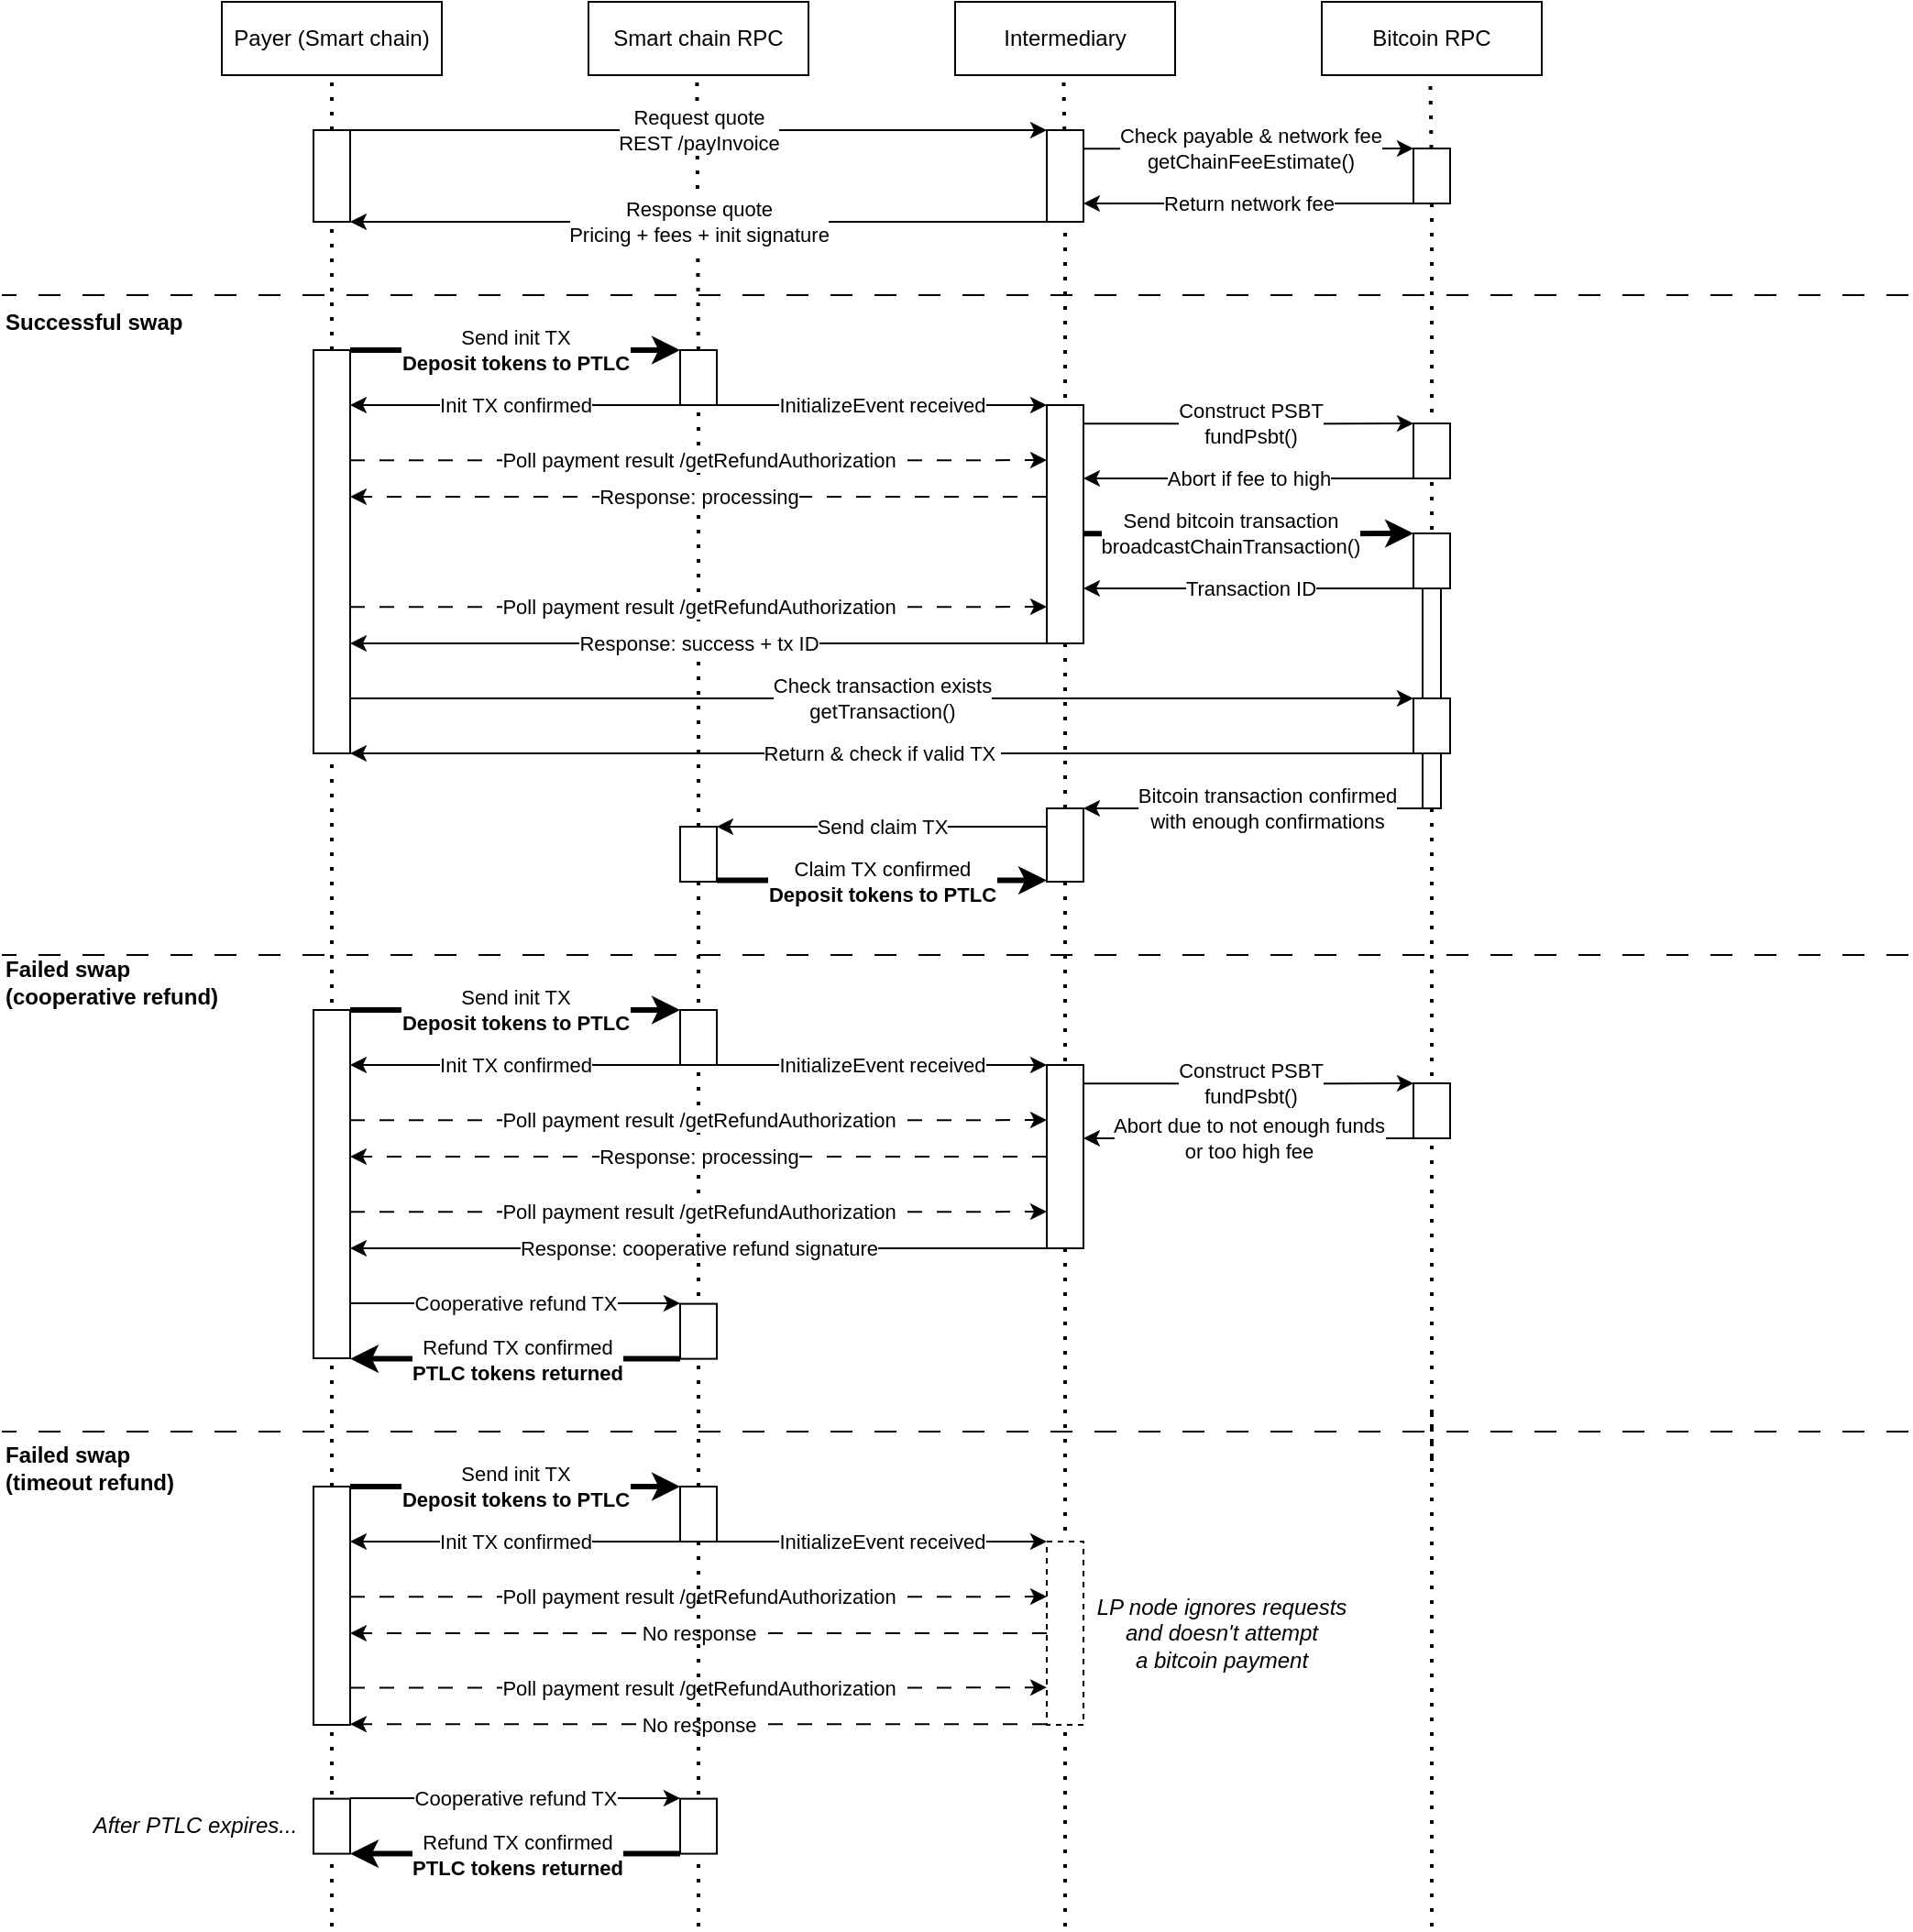<mxfile version="20.8.16" type="device"><diagram name="Page-1" id="v_abSemOzw6kNZ-jSQ5_"><mxGraphModel dx="1200" dy="818" grid="1" gridSize="10" guides="1" tooltips="1" connect="1" arrows="1" fold="1" page="1" pageScale="1" pageWidth="1100" pageHeight="850" math="0" shadow="0"><root><mxCell id="0"/><mxCell id="1" parent="0"/><mxCell id="xtIyixmofCU6Mkym6CMM-1" value="Payer (Smart chain)" style="rounded=0;whiteSpace=wrap;html=1;" parent="1" vertex="1"><mxGeometry x="160" y="40" width="120" height="40" as="geometry"/></mxCell><mxCell id="xtIyixmofCU6Mkym6CMM-2" value="Intermediary" style="rounded=0;whiteSpace=wrap;html=1;" parent="1" vertex="1"><mxGeometry x="560" y="40" width="120" height="40" as="geometry"/></mxCell><mxCell id="xtIyixmofCU6Mkym6CMM-4" value="Smart chain RPC" style="rounded=0;whiteSpace=wrap;html=1;" parent="1" vertex="1"><mxGeometry x="360" y="40" width="120" height="40" as="geometry"/></mxCell><mxCell id="xtIyixmofCU6Mkym6CMM-5" value="" style="endArrow=none;dashed=1;html=1;dashPattern=1 3;strokeWidth=2;rounded=0;entryX=0.5;entryY=1;entryDx=0;entryDy=0;startArrow=none;" parent="1" source="xtIyixmofCU6Mkym6CMM-9" target="xtIyixmofCU6Mkym6CMM-1" edge="1"><mxGeometry width="50" height="50" relative="1" as="geometry"><mxPoint x="220" y="630" as="sourcePoint"/><mxPoint x="220" y="130" as="targetPoint"/></mxGeometry></mxCell><mxCell id="xtIyixmofCU6Mkym6CMM-6" value="" style="endArrow=none;dashed=1;html=1;dashPattern=1 3;strokeWidth=2;rounded=0;entryX=0.5;entryY=1;entryDx=0;entryDy=0;startArrow=none;" parent="1" source="xtIyixmofCU6Mkym6CMM-59" edge="1"><mxGeometry width="50" height="50" relative="1" as="geometry"><mxPoint x="419.17" y="630" as="sourcePoint"/><mxPoint x="419.17" y="80" as="targetPoint"/></mxGeometry></mxCell><mxCell id="xtIyixmofCU6Mkym6CMM-7" value="" style="endArrow=none;dashed=1;html=1;dashPattern=1 3;strokeWidth=2;rounded=0;entryX=0.5;entryY=1;entryDx=0;entryDy=0;startArrow=none;" parent="1" source="xtIyixmofCU6Mkym6CMM-21" edge="1"><mxGeometry width="50" height="50" relative="1" as="geometry"><mxPoint x="619.17" y="630" as="sourcePoint"/><mxPoint x="619.17" y="80" as="targetPoint"/></mxGeometry></mxCell><mxCell id="xtIyixmofCU6Mkym6CMM-10" value="" style="endArrow=none;dashed=1;html=1;dashPattern=1 3;strokeWidth=2;rounded=0;entryX=0.5;entryY=1;entryDx=0;entryDy=0;startArrow=none;" parent="1" source="xtIyixmofCU6Mkym6CMM-56" target="xtIyixmofCU6Mkym6CMM-9" edge="1"><mxGeometry width="50" height="50" relative="1" as="geometry"><mxPoint x="220" y="630" as="sourcePoint"/><mxPoint x="220" y="80" as="targetPoint"/></mxGeometry></mxCell><mxCell id="xtIyixmofCU6Mkym6CMM-9" value="" style="rounded=0;whiteSpace=wrap;html=1;" parent="1" vertex="1"><mxGeometry x="210" y="110" width="20" height="50" as="geometry"/></mxCell><mxCell id="xtIyixmofCU6Mkym6CMM-19" style="edgeStyle=orthogonalEdgeStyle;rounded=0;orthogonalLoop=1;jettySize=auto;html=1;entryX=0;entryY=0;entryDx=0;entryDy=0;" parent="1" target="xtIyixmofCU6Mkym6CMM-21" edge="1"><mxGeometry relative="1" as="geometry"><mxPoint x="410" y="170.003" as="targetPoint"/><mxPoint x="230" y="110" as="sourcePoint"/><Array as="points"><mxPoint x="230" y="110"/><mxPoint x="610" y="110"/></Array></mxGeometry></mxCell><mxCell id="xtIyixmofCU6Mkym6CMM-20" value="Request quote&lt;br&gt;REST /payInvoice" style="edgeLabel;html=1;align=center;verticalAlign=middle;resizable=0;points=[];" parent="xtIyixmofCU6Mkym6CMM-19" vertex="1" connectable="0"><mxGeometry x="-0.106" y="-2" relative="1" as="geometry"><mxPoint x="20" y="-2" as="offset"/></mxGeometry></mxCell><mxCell id="xtIyixmofCU6Mkym6CMM-22" value="" style="endArrow=none;dashed=1;html=1;dashPattern=1 3;strokeWidth=2;rounded=0;entryX=0.5;entryY=1;entryDx=0;entryDy=0;startArrow=none;" parent="1" source="xtIyixmofCU6Mkym6CMM-222" target="xtIyixmofCU6Mkym6CMM-21" edge="1"><mxGeometry width="50" height="50" relative="1" as="geometry"><mxPoint x="620" y="1320" as="sourcePoint"/><mxPoint x="619.17" y="80" as="targetPoint"/></mxGeometry></mxCell><mxCell id="xtIyixmofCU6Mkym6CMM-53" style="edgeStyle=orthogonalEdgeStyle;rounded=0;orthogonalLoop=1;jettySize=auto;html=1;exitX=0;exitY=1;exitDx=0;exitDy=0;endArrow=classic;endFill=1;entryX=1;entryY=1;entryDx=0;entryDy=0;" parent="1" source="xtIyixmofCU6Mkym6CMM-21" target="xtIyixmofCU6Mkym6CMM-9" edge="1"><mxGeometry relative="1" as="geometry"><mxPoint x="230" y="380" as="targetPoint"/><Array as="points"><mxPoint x="410" y="160"/><mxPoint x="410" y="160"/></Array></mxGeometry></mxCell><mxCell id="xtIyixmofCU6Mkym6CMM-54" value="Response quote&lt;br&gt;Pricing + fees + init signature" style="edgeLabel;html=1;align=center;verticalAlign=middle;resizable=0;points=[];" parent="xtIyixmofCU6Mkym6CMM-53" vertex="1" connectable="0"><mxGeometry x="0.075" relative="1" as="geometry"><mxPoint x="14" as="offset"/></mxGeometry></mxCell><mxCell id="xtIyixmofCU6Mkym6CMM-21" value="" style="rounded=0;whiteSpace=wrap;html=1;" parent="1" vertex="1"><mxGeometry x="610" y="110" width="20" height="50" as="geometry"/></mxCell><mxCell id="xtIyixmofCU6Mkym6CMM-23" value="Bitcoin RPC" style="rounded=0;whiteSpace=wrap;html=1;" parent="1" vertex="1"><mxGeometry x="760" y="40" width="120" height="40" as="geometry"/></mxCell><mxCell id="xtIyixmofCU6Mkym6CMM-24" value="" style="endArrow=none;dashed=1;html=1;dashPattern=1 3;strokeWidth=2;rounded=0;entryX=0.5;entryY=1;entryDx=0;entryDy=0;startArrow=none;" parent="1" source="xtIyixmofCU6Mkym6CMM-28" edge="1"><mxGeometry width="50" height="50" relative="1" as="geometry"><mxPoint x="819.17" y="630" as="sourcePoint"/><mxPoint x="819.17" y="80" as="targetPoint"/></mxGeometry></mxCell><mxCell id="xtIyixmofCU6Mkym6CMM-26" style="edgeStyle=orthogonalEdgeStyle;rounded=0;orthogonalLoop=1;jettySize=auto;html=1;exitX=1;exitY=0;exitDx=0;exitDy=0;entryX=0;entryY=0;entryDx=0;entryDy=0;" parent="1" target="xtIyixmofCU6Mkym6CMM-28" edge="1"><mxGeometry relative="1" as="geometry"><mxPoint x="790" y="120" as="targetPoint"/><mxPoint x="630" y="120.17" as="sourcePoint"/><Array as="points"><mxPoint x="740" y="120"/></Array></mxGeometry></mxCell><mxCell id="xtIyixmofCU6Mkym6CMM-27" value="Check payable &amp;amp; network fee&lt;br&gt;getChainFeeEstimate()" style="edgeLabel;html=1;align=center;verticalAlign=middle;resizable=0;points=[];" parent="xtIyixmofCU6Mkym6CMM-26" vertex="1" connectable="0"><mxGeometry x="-0.106" y="-2" relative="1" as="geometry"><mxPoint x="10" y="-2" as="offset"/></mxGeometry></mxCell><mxCell id="xtIyixmofCU6Mkym6CMM-29" value="" style="endArrow=none;dashed=1;html=1;dashPattern=1 3;strokeWidth=2;rounded=0;entryX=0.5;entryY=1;entryDx=0;entryDy=0;startArrow=none;" parent="1" source="xtIyixmofCU6Mkym6CMM-216" target="xtIyixmofCU6Mkym6CMM-28" edge="1"><mxGeometry width="50" height="50" relative="1" as="geometry"><mxPoint x="820" y="1320" as="sourcePoint"/><mxPoint x="819.17" y="80" as="targetPoint"/></mxGeometry></mxCell><mxCell id="xtIyixmofCU6Mkym6CMM-30" style="edgeStyle=orthogonalEdgeStyle;rounded=0;orthogonalLoop=1;jettySize=auto;html=1;exitX=0;exitY=1;exitDx=0;exitDy=0;" parent="1" source="xtIyixmofCU6Mkym6CMM-28" edge="1"><mxGeometry relative="1" as="geometry"><mxPoint x="630" y="150" as="targetPoint"/><Array as="points"><mxPoint x="630" y="150"/></Array></mxGeometry></mxCell><mxCell id="xtIyixmofCU6Mkym6CMM-42" value="Return network fee" style="edgeLabel;html=1;align=center;verticalAlign=middle;resizable=0;points=[];" parent="xtIyixmofCU6Mkym6CMM-30" vertex="1" connectable="0"><mxGeometry x="-0.087" y="-1" relative="1" as="geometry"><mxPoint x="-8" y="1" as="offset"/></mxGeometry></mxCell><mxCell id="xtIyixmofCU6Mkym6CMM-28" value="" style="rounded=0;whiteSpace=wrap;html=1;" parent="1" vertex="1"><mxGeometry x="810" y="120" width="20" height="30" as="geometry"/></mxCell><mxCell id="xtIyixmofCU6Mkym6CMM-57" value="" style="endArrow=none;dashed=1;html=1;dashPattern=1 3;strokeWidth=2;rounded=0;entryX=0.5;entryY=1;entryDx=0;entryDy=0;startArrow=none;" parent="1" target="xtIyixmofCU6Mkym6CMM-56" edge="1"><mxGeometry width="50" height="50" relative="1" as="geometry"><mxPoint x="220" y="1090" as="sourcePoint"/><mxPoint x="220" y="160" as="targetPoint"/></mxGeometry></mxCell><mxCell id="xtIyixmofCU6Mkym6CMM-61" style="edgeStyle=orthogonalEdgeStyle;rounded=0;orthogonalLoop=1;jettySize=auto;html=1;exitX=1;exitY=0;exitDx=0;exitDy=0;entryX=0;entryY=0;entryDx=0;entryDy=0;endArrow=classic;endFill=1;strokeWidth=3;" parent="1" source="xtIyixmofCU6Mkym6CMM-56" target="xtIyixmofCU6Mkym6CMM-59" edge="1"><mxGeometry relative="1" as="geometry"><Array as="points"><mxPoint x="320" y="230"/><mxPoint x="320" y="230"/></Array></mxGeometry></mxCell><mxCell id="xtIyixmofCU6Mkym6CMM-62" value="Send init TX&lt;br&gt;&lt;b&gt;Deposit tokens to PTLC&lt;/b&gt;" style="edgeLabel;html=1;align=center;verticalAlign=middle;resizable=0;points=[];" parent="xtIyixmofCU6Mkym6CMM-61" vertex="1" connectable="0"><mxGeometry x="-0.065" relative="1" as="geometry"><mxPoint x="6" as="offset"/></mxGeometry></mxCell><mxCell id="xtIyixmofCU6Mkym6CMM-56" value="" style="rounded=0;whiteSpace=wrap;html=1;" parent="1" vertex="1"><mxGeometry x="210" y="230" width="20" height="220" as="geometry"/></mxCell><mxCell id="xtIyixmofCU6Mkym6CMM-60" value="" style="endArrow=none;dashed=1;html=1;dashPattern=1 3;strokeWidth=2;rounded=0;entryX=0.5;entryY=1;entryDx=0;entryDy=0;startArrow=none;exitX=0.5;exitY=0;exitDx=0;exitDy=0;" parent="1" source="xtIyixmofCU6Mkym6CMM-226" target="xtIyixmofCU6Mkym6CMM-59" edge="1"><mxGeometry width="50" height="50" relative="1" as="geometry"><mxPoint x="420" y="470" as="sourcePoint"/><mxPoint x="419.17" y="-140.0" as="targetPoint"/></mxGeometry></mxCell><mxCell id="xtIyixmofCU6Mkym6CMM-72" style="edgeStyle=orthogonalEdgeStyle;rounded=0;orthogonalLoop=1;jettySize=auto;html=1;exitX=1;exitY=1;exitDx=0;exitDy=0;entryX=0;entryY=0;entryDx=0;entryDy=0;startArrow=none;startFill=0;endArrow=classic;endFill=1;" parent="1" source="xtIyixmofCU6Mkym6CMM-59" target="xtIyixmofCU6Mkym6CMM-66" edge="1"><mxGeometry relative="1" as="geometry"><Array as="points"><mxPoint x="560" y="260"/><mxPoint x="560" y="260"/></Array></mxGeometry></mxCell><mxCell id="xtIyixmofCU6Mkym6CMM-73" value="InitializeEvent received" style="edgeLabel;html=1;align=center;verticalAlign=middle;resizable=0;points=[];" parent="xtIyixmofCU6Mkym6CMM-72" vertex="1" connectable="0"><mxGeometry x="-0.124" y="2" relative="1" as="geometry"><mxPoint x="11" y="2" as="offset"/></mxGeometry></mxCell><mxCell id="xtIyixmofCU6Mkym6CMM-59" value="" style="rounded=0;whiteSpace=wrap;html=1;" parent="1" vertex="1"><mxGeometry x="410" y="230" width="20" height="30" as="geometry"/></mxCell><mxCell id="xtIyixmofCU6Mkym6CMM-64" style="edgeStyle=orthogonalEdgeStyle;rounded=0;orthogonalLoop=1;jettySize=auto;html=1;exitX=1;exitY=0;exitDx=0;exitDy=0;entryX=0;entryY=0;entryDx=0;entryDy=0;endArrow=none;endFill=0;startArrow=classic;startFill=1;" parent="1" edge="1"><mxGeometry relative="1" as="geometry"><mxPoint x="230" y="260" as="sourcePoint"/><mxPoint x="410" y="260" as="targetPoint"/><Array as="points"><mxPoint x="320" y="260"/><mxPoint x="320" y="260"/></Array></mxGeometry></mxCell><mxCell id="xtIyixmofCU6Mkym6CMM-65" value="Init TX confirmed" style="edgeLabel;html=1;align=center;verticalAlign=middle;resizable=0;points=[];" parent="xtIyixmofCU6Mkym6CMM-64" vertex="1" connectable="0"><mxGeometry x="-0.065" relative="1" as="geometry"><mxPoint x="6" as="offset"/></mxGeometry></mxCell><mxCell id="xtIyixmofCU6Mkym6CMM-66" value="" style="rounded=0;whiteSpace=wrap;html=1;" parent="1" vertex="1"><mxGeometry x="610" y="260" width="20" height="130" as="geometry"/></mxCell><mxCell id="xtIyixmofCU6Mkym6CMM-67" style="edgeStyle=orthogonalEdgeStyle;rounded=0;orthogonalLoop=1;jettySize=auto;html=1;exitX=1;exitY=0;exitDx=0;exitDy=0;entryX=0;entryY=0;entryDx=0;entryDy=0;" parent="1" target="xtIyixmofCU6Mkym6CMM-71" edge="1"><mxGeometry relative="1" as="geometry"><mxPoint x="790" y="270" as="targetPoint"/><mxPoint x="630" y="270.17" as="sourcePoint"/><Array as="points"><mxPoint x="740" y="270"/></Array></mxGeometry></mxCell><mxCell id="xtIyixmofCU6Mkym6CMM-68" value="Construct PSBT&lt;br&gt;fundPsbt()" style="edgeLabel;html=1;align=center;verticalAlign=middle;resizable=0;points=[];" parent="xtIyixmofCU6Mkym6CMM-67" vertex="1" connectable="0"><mxGeometry x="-0.106" y="-2" relative="1" as="geometry"><mxPoint x="10" y="-2" as="offset"/></mxGeometry></mxCell><mxCell id="xtIyixmofCU6Mkym6CMM-69" style="edgeStyle=orthogonalEdgeStyle;rounded=0;orthogonalLoop=1;jettySize=auto;html=1;exitX=0;exitY=1;exitDx=0;exitDy=0;" parent="1" source="xtIyixmofCU6Mkym6CMM-71" edge="1"><mxGeometry relative="1" as="geometry"><mxPoint x="630" y="300" as="targetPoint"/><Array as="points"><mxPoint x="630" y="300"/></Array></mxGeometry></mxCell><mxCell id="xtIyixmofCU6Mkym6CMM-70" value="Abort if fee to high" style="edgeLabel;html=1;align=center;verticalAlign=middle;resizable=0;points=[];" parent="xtIyixmofCU6Mkym6CMM-69" vertex="1" connectable="0"><mxGeometry x="-0.087" y="-1" relative="1" as="geometry"><mxPoint x="-8" y="1" as="offset"/></mxGeometry></mxCell><mxCell id="xtIyixmofCU6Mkym6CMM-71" value="" style="rounded=0;whiteSpace=wrap;html=1;" parent="1" vertex="1"><mxGeometry x="810" y="270" width="20" height="30" as="geometry"/></mxCell><mxCell id="xtIyixmofCU6Mkym6CMM-84" style="edgeStyle=orthogonalEdgeStyle;rounded=0;orthogonalLoop=1;jettySize=auto;html=1;exitX=1;exitY=0;exitDx=0;exitDy=0;entryX=0;entryY=0;entryDx=0;entryDy=0;strokeWidth=3;" parent="1" target="xtIyixmofCU6Mkym6CMM-90" edge="1"><mxGeometry relative="1" as="geometry"><mxPoint x="790" y="330" as="targetPoint"/><mxPoint x="630" y="330.17" as="sourcePoint"/><Array as="points"><mxPoint x="740" y="330"/></Array></mxGeometry></mxCell><mxCell id="xtIyixmofCU6Mkym6CMM-85" value="Send bitcoin transaction&lt;br&gt;broadcastChainTransaction()" style="edgeLabel;html=1;align=center;verticalAlign=middle;resizable=0;points=[];" parent="xtIyixmofCU6Mkym6CMM-84" vertex="1" connectable="0"><mxGeometry x="-0.106" y="-2" relative="1" as="geometry"><mxPoint x="-1" y="-2" as="offset"/></mxGeometry></mxCell><mxCell id="xtIyixmofCU6Mkym6CMM-86" style="edgeStyle=orthogonalEdgeStyle;rounded=0;orthogonalLoop=1;jettySize=auto;html=1;exitX=0;exitY=1;exitDx=0;exitDy=0;" parent="1" edge="1"><mxGeometry relative="1" as="geometry"><mxPoint x="630" y="360" as="targetPoint"/><Array as="points"><mxPoint x="760" y="360"/><mxPoint x="760" y="360"/></Array><mxPoint x="810" y="360" as="sourcePoint"/></mxGeometry></mxCell><mxCell id="xtIyixmofCU6Mkym6CMM-87" value="Transaction ID" style="edgeLabel;html=1;align=center;verticalAlign=middle;resizable=0;points=[];" parent="xtIyixmofCU6Mkym6CMM-86" vertex="1" connectable="0"><mxGeometry x="0.193" y="-1" relative="1" as="geometry"><mxPoint x="18" y="1" as="offset"/></mxGeometry></mxCell><mxCell id="xtIyixmofCU6Mkym6CMM-90" value="" style="rounded=0;whiteSpace=wrap;html=1;" parent="1" vertex="1"><mxGeometry x="810" y="330" width="20" height="30" as="geometry"/></mxCell><mxCell id="xtIyixmofCU6Mkym6CMM-103" style="edgeStyle=orthogonalEdgeStyle;rounded=0;orthogonalLoop=1;jettySize=auto;html=1;exitX=1;exitY=0;exitDx=0;exitDy=0;entryX=0;entryY=0;entryDx=0;entryDy=0;dashed=1;dashPattern=8 8;" parent="1" edge="1"><mxGeometry relative="1" as="geometry"><mxPoint x="610" y="290.0" as="targetPoint"/><mxPoint x="230" y="290.17" as="sourcePoint"/><Array as="points"><mxPoint x="520" y="290"/><mxPoint x="520" y="290"/></Array></mxGeometry></mxCell><mxCell id="xtIyixmofCU6Mkym6CMM-104" value="Poll payment result /getRefundAuthorization" style="edgeLabel;html=1;align=center;verticalAlign=middle;resizable=0;points=[];" parent="xtIyixmofCU6Mkym6CMM-103" vertex="1" connectable="0"><mxGeometry x="-0.106" y="-2" relative="1" as="geometry"><mxPoint x="20" y="-2" as="offset"/></mxGeometry></mxCell><mxCell id="xtIyixmofCU6Mkym6CMM-105" style="edgeStyle=orthogonalEdgeStyle;rounded=0;orthogonalLoop=1;jettySize=auto;html=1;exitX=0;exitY=1;exitDx=0;exitDy=0;endArrow=classic;endFill=1;dashed=1;dashPattern=8 8;" parent="1" edge="1"><mxGeometry relative="1" as="geometry"><mxPoint x="230" y="310" as="targetPoint"/><mxPoint x="610" y="310" as="sourcePoint"/><Array as="points"><mxPoint x="520" y="310"/><mxPoint x="520" y="310"/></Array></mxGeometry></mxCell><mxCell id="xtIyixmofCU6Mkym6CMM-106" value="Response: processing" style="edgeLabel;html=1;align=center;verticalAlign=middle;resizable=0;points=[];" parent="xtIyixmofCU6Mkym6CMM-105" vertex="1" connectable="0"><mxGeometry x="0.075" relative="1" as="geometry"><mxPoint x="14" as="offset"/></mxGeometry></mxCell><mxCell id="xtIyixmofCU6Mkym6CMM-107" style="edgeStyle=orthogonalEdgeStyle;rounded=0;orthogonalLoop=1;jettySize=auto;html=1;exitX=1;exitY=0;exitDx=0;exitDy=0;entryX=0;entryY=0;entryDx=0;entryDy=0;dashed=1;dashPattern=8 8;" parent="1" edge="1"><mxGeometry relative="1" as="geometry"><mxPoint x="610" y="370.0" as="targetPoint"/><mxPoint x="230" y="370.17" as="sourcePoint"/><Array as="points"><mxPoint x="520" y="370"/><mxPoint x="520" y="370"/></Array></mxGeometry></mxCell><mxCell id="xtIyixmofCU6Mkym6CMM-108" value="Poll payment result /getRefundAuthorization" style="edgeLabel;html=1;align=center;verticalAlign=middle;resizable=0;points=[];" parent="xtIyixmofCU6Mkym6CMM-107" vertex="1" connectable="0"><mxGeometry x="-0.106" y="-2" relative="1" as="geometry"><mxPoint x="20" y="-2" as="offset"/></mxGeometry></mxCell><mxCell id="xtIyixmofCU6Mkym6CMM-109" style="edgeStyle=orthogonalEdgeStyle;rounded=0;orthogonalLoop=1;jettySize=auto;html=1;exitX=0;exitY=1;exitDx=0;exitDy=0;endArrow=classic;endFill=1;" parent="1" edge="1"><mxGeometry relative="1" as="geometry"><mxPoint x="230" y="390" as="targetPoint"/><mxPoint x="610" y="390" as="sourcePoint"/><Array as="points"><mxPoint x="520" y="390"/><mxPoint x="520" y="390"/></Array></mxGeometry></mxCell><mxCell id="xtIyixmofCU6Mkym6CMM-110" value="Response: success + tx ID" style="edgeLabel;html=1;align=center;verticalAlign=middle;resizable=0;points=[];" parent="xtIyixmofCU6Mkym6CMM-109" vertex="1" connectable="0"><mxGeometry x="0.075" relative="1" as="geometry"><mxPoint x="14" as="offset"/></mxGeometry></mxCell><mxCell id="xtIyixmofCU6Mkym6CMM-155" style="edgeStyle=orthogonalEdgeStyle;rounded=0;orthogonalLoop=1;jettySize=auto;html=1;exitX=1;exitY=0;exitDx=0;exitDy=0;entryX=0;entryY=0;entryDx=0;entryDy=0;endArrow=classic;endFill=1;strokeWidth=3;" parent="1" source="xtIyixmofCU6Mkym6CMM-157" edge="1"><mxGeometry relative="1" as="geometry"><Array as="points"><mxPoint x="320" y="850"/><mxPoint x="320" y="850"/></Array><mxPoint x="410" y="850" as="targetPoint"/></mxGeometry></mxCell><mxCell id="xtIyixmofCU6Mkym6CMM-156" value="Send init TX&lt;br&gt;&lt;b&gt;Deposit tokens to PTLC&lt;/b&gt;" style="edgeLabel;html=1;align=center;verticalAlign=middle;resizable=0;points=[];" parent="xtIyixmofCU6Mkym6CMM-155" vertex="1" connectable="0"><mxGeometry x="-0.065" relative="1" as="geometry"><mxPoint x="6" as="offset"/></mxGeometry></mxCell><mxCell id="xtIyixmofCU6Mkym6CMM-157" value="" style="rounded=0;whiteSpace=wrap;html=1;" parent="1" vertex="1"><mxGeometry x="210" y="850" width="20" height="130" as="geometry"/></mxCell><mxCell id="xtIyixmofCU6Mkym6CMM-159" style="edgeStyle=orthogonalEdgeStyle;rounded=0;orthogonalLoop=1;jettySize=auto;html=1;exitX=1;exitY=1;exitDx=0;exitDy=0;entryX=0;entryY=0;entryDx=0;entryDy=0;startArrow=none;startFill=0;endArrow=classic;endFill=1;" parent="1" edge="1"><mxGeometry relative="1" as="geometry"><Array as="points"><mxPoint x="560" y="880"/><mxPoint x="560" y="880"/></Array><mxPoint x="430" y="880" as="sourcePoint"/><mxPoint x="610" y="880" as="targetPoint"/></mxGeometry></mxCell><mxCell id="xtIyixmofCU6Mkym6CMM-160" value="InitializeEvent received" style="edgeLabel;html=1;align=center;verticalAlign=middle;resizable=0;points=[];" parent="xtIyixmofCU6Mkym6CMM-159" vertex="1" connectable="0"><mxGeometry x="-0.124" y="2" relative="1" as="geometry"><mxPoint x="11" y="2" as="offset"/></mxGeometry></mxCell><mxCell id="xtIyixmofCU6Mkym6CMM-162" style="edgeStyle=orthogonalEdgeStyle;rounded=0;orthogonalLoop=1;jettySize=auto;html=1;exitX=1;exitY=0;exitDx=0;exitDy=0;entryX=0;entryY=0;entryDx=0;entryDy=0;endArrow=none;endFill=0;startArrow=classic;startFill=1;" parent="1" edge="1"><mxGeometry relative="1" as="geometry"><mxPoint x="230" y="880" as="sourcePoint"/><mxPoint x="410" y="880" as="targetPoint"/><Array as="points"><mxPoint x="320" y="880"/><mxPoint x="320" y="880"/></Array></mxGeometry></mxCell><mxCell id="xtIyixmofCU6Mkym6CMM-163" value="Init TX confirmed" style="edgeLabel;html=1;align=center;verticalAlign=middle;resizable=0;points=[];" parent="xtIyixmofCU6Mkym6CMM-162" vertex="1" connectable="0"><mxGeometry x="-0.065" relative="1" as="geometry"><mxPoint x="6" as="offset"/></mxGeometry></mxCell><mxCell id="xtIyixmofCU6Mkym6CMM-185" style="edgeStyle=orthogonalEdgeStyle;rounded=0;orthogonalLoop=1;jettySize=auto;html=1;exitX=1;exitY=0;exitDx=0;exitDy=0;entryX=0;entryY=0;entryDx=0;entryDy=0;dashed=1;dashPattern=8 8;" parent="1" edge="1"><mxGeometry relative="1" as="geometry"><mxPoint x="610" y="910.0" as="targetPoint"/><mxPoint x="230" y="910.17" as="sourcePoint"/><Array as="points"><mxPoint x="520" y="910"/><mxPoint x="520" y="910"/></Array></mxGeometry></mxCell><mxCell id="xtIyixmofCU6Mkym6CMM-186" value="Poll payment result /getRefundAuthorization" style="edgeLabel;html=1;align=center;verticalAlign=middle;resizable=0;points=[];" parent="xtIyixmofCU6Mkym6CMM-185" vertex="1" connectable="0"><mxGeometry x="-0.106" y="-2" relative="1" as="geometry"><mxPoint x="20" y="-2" as="offset"/></mxGeometry></mxCell><mxCell id="xtIyixmofCU6Mkym6CMM-187" style="edgeStyle=orthogonalEdgeStyle;rounded=0;orthogonalLoop=1;jettySize=auto;html=1;exitX=0;exitY=1;exitDx=0;exitDy=0;endArrow=classic;endFill=1;dashed=1;dashPattern=8 8;" parent="1" edge="1"><mxGeometry relative="1" as="geometry"><mxPoint x="230" y="930" as="targetPoint"/><mxPoint x="610" y="930" as="sourcePoint"/><Array as="points"><mxPoint x="520" y="930"/><mxPoint x="520" y="930"/></Array></mxGeometry></mxCell><mxCell id="xtIyixmofCU6Mkym6CMM-188" value="No response" style="edgeLabel;html=1;align=center;verticalAlign=middle;resizable=0;points=[];" parent="xtIyixmofCU6Mkym6CMM-187" vertex="1" connectable="0"><mxGeometry x="0.075" relative="1" as="geometry"><mxPoint x="14" as="offset"/></mxGeometry></mxCell><mxCell id="xtIyixmofCU6Mkym6CMM-189" style="edgeStyle=orthogonalEdgeStyle;rounded=0;orthogonalLoop=1;jettySize=auto;html=1;exitX=1;exitY=0;exitDx=0;exitDy=0;entryX=0;entryY=0;entryDx=0;entryDy=0;dashed=1;dashPattern=8 8;" parent="1" edge="1"><mxGeometry relative="1" as="geometry"><mxPoint x="610" y="959.58" as="targetPoint"/><mxPoint x="230" y="959.75" as="sourcePoint"/><Array as="points"><mxPoint x="520" y="959.58"/><mxPoint x="520" y="959.58"/></Array></mxGeometry></mxCell><mxCell id="xtIyixmofCU6Mkym6CMM-190" value="Poll payment result /getRefundAuthorization" style="edgeLabel;html=1;align=center;verticalAlign=middle;resizable=0;points=[];" parent="xtIyixmofCU6Mkym6CMM-189" vertex="1" connectable="0"><mxGeometry x="-0.106" y="-2" relative="1" as="geometry"><mxPoint x="20" y="-2" as="offset"/></mxGeometry></mxCell><mxCell id="xtIyixmofCU6Mkym6CMM-191" style="edgeStyle=orthogonalEdgeStyle;rounded=0;orthogonalLoop=1;jettySize=auto;html=1;exitX=0;exitY=1;exitDx=0;exitDy=0;endArrow=classic;endFill=1;dashed=1;dashPattern=8 8;" parent="1" edge="1"><mxGeometry relative="1" as="geometry"><mxPoint x="230" y="979.58" as="targetPoint"/><mxPoint x="610" y="979.58" as="sourcePoint"/><Array as="points"><mxPoint x="520" y="979.58"/><mxPoint x="520" y="979.58"/></Array></mxGeometry></mxCell><mxCell id="xtIyixmofCU6Mkym6CMM-192" value="No response" style="edgeLabel;html=1;align=center;verticalAlign=middle;resizable=0;points=[];" parent="xtIyixmofCU6Mkym6CMM-191" vertex="1" connectable="0"><mxGeometry x="0.075" relative="1" as="geometry"><mxPoint x="14" as="offset"/></mxGeometry></mxCell><mxCell id="xtIyixmofCU6Mkym6CMM-193" value="&lt;i&gt;LP node ignores requests&lt;br&gt;and doesn't attempt&lt;br&gt;a bitcoin payment&lt;/i&gt;" style="text;html=1;align=center;verticalAlign=middle;resizable=0;points=[];autosize=1;strokeColor=none;fillColor=none;" parent="1" vertex="1"><mxGeometry x="625" y="900" width="160" height="60" as="geometry"/></mxCell><mxCell id="xtIyixmofCU6Mkym6CMM-196" value="&lt;i&gt;After PTLC expires...&lt;/i&gt;" style="text;html=1;align=center;verticalAlign=middle;resizable=0;points=[];autosize=1;strokeColor=none;fillColor=none;" parent="1" vertex="1"><mxGeometry x="80" y="1020.3" width="130" height="30" as="geometry"/></mxCell><mxCell id="xtIyixmofCU6Mkym6CMM-197" style="edgeStyle=orthogonalEdgeStyle;rounded=0;orthogonalLoop=1;jettySize=auto;html=1;exitX=1;exitY=0;exitDx=0;exitDy=0;entryX=0;entryY=0;entryDx=0;entryDy=0;endArrow=classic;endFill=1;startArrow=none;startFill=0;" parent="1" edge="1"><mxGeometry relative="1" as="geometry"><mxPoint x="230" y="1020.01" as="sourcePoint"/><mxPoint x="410" y="1020.01" as="targetPoint"/><Array as="points"><mxPoint x="320" y="1020.01"/><mxPoint x="320" y="1020.01"/></Array></mxGeometry></mxCell><mxCell id="xtIyixmofCU6Mkym6CMM-198" value="Cooperative refund TX" style="edgeLabel;html=1;align=center;verticalAlign=middle;resizable=0;points=[];" parent="xtIyixmofCU6Mkym6CMM-197" vertex="1" connectable="0"><mxGeometry x="-0.065" relative="1" as="geometry"><mxPoint x="6" as="offset"/></mxGeometry></mxCell><mxCell id="xtIyixmofCU6Mkym6CMM-199" style="edgeStyle=orthogonalEdgeStyle;rounded=0;orthogonalLoop=1;jettySize=auto;html=1;exitX=0;exitY=1;exitDx=0;exitDy=0;strokeWidth=3;startArrow=none;startFill=0;endArrow=classic;endFill=1;" parent="1" edge="1"><mxGeometry relative="1" as="geometry"><mxPoint x="230" y="1050.3" as="targetPoint"/><Array as="points"><mxPoint x="310" y="1050.3"/><mxPoint x="310" y="1050.3"/></Array><mxPoint x="410" y="1050.3" as="sourcePoint"/></mxGeometry></mxCell><mxCell id="xtIyixmofCU6Mkym6CMM-200" value="Refund TX confirmed&lt;br&gt;&lt;b&gt;PTLC tokens returned&lt;/b&gt;" style="edgeLabel;html=1;align=center;verticalAlign=middle;resizable=0;points=[];" parent="xtIyixmofCU6Mkym6CMM-199" vertex="1" connectable="0"><mxGeometry x="0.072" y="-1" relative="1" as="geometry"><mxPoint x="7" y="1" as="offset"/></mxGeometry></mxCell><mxCell id="xtIyixmofCU6Mkym6CMM-202" value="" style="rounded=0;whiteSpace=wrap;html=1;" parent="1" vertex="1"><mxGeometry x="210" y="1020.3" width="20" height="30" as="geometry"/></mxCell><mxCell id="xtIyixmofCU6Mkym6CMM-203" value="" style="endArrow=none;dashed=1;html=1;dashPattern=12 12;strokeWidth=1;rounded=0;" parent="1" edge="1"><mxGeometry width="50" height="50" relative="1" as="geometry"><mxPoint x="1080" y="200" as="sourcePoint"/><mxPoint x="40" y="200" as="targetPoint"/></mxGeometry></mxCell><mxCell id="xtIyixmofCU6Mkym6CMM-205" value="" style="endArrow=none;dashed=1;html=1;dashPattern=12 12;strokeWidth=1;rounded=0;" parent="1" edge="1"><mxGeometry width="50" height="50" relative="1" as="geometry"><mxPoint x="1080" y="820" as="sourcePoint"/><mxPoint x="40" y="820" as="targetPoint"/></mxGeometry></mxCell><mxCell id="xtIyixmofCU6Mkym6CMM-206" value="&lt;b&gt;Successful swap&lt;/b&gt;" style="text;html=1;align=left;verticalAlign=middle;resizable=0;points=[];autosize=1;strokeColor=none;fillColor=none;" parent="1" vertex="1"><mxGeometry x="40" y="200" width="120" height="30" as="geometry"/></mxCell><mxCell id="xtIyixmofCU6Mkym6CMM-208" value="&lt;b&gt;Failed swap&lt;br&gt;(timeout refund)&lt;br&gt;&lt;/b&gt;" style="text;html=1;align=left;verticalAlign=middle;resizable=0;points=[];autosize=1;strokeColor=none;fillColor=none;" parent="1" vertex="1"><mxGeometry x="40" y="820" width="120" height="40" as="geometry"/></mxCell><mxCell id="xtIyixmofCU6Mkym6CMM-211" value="" style="endArrow=none;dashed=1;html=1;dashPattern=1 3;strokeWidth=2;rounded=0;entryX=0.5;entryY=1;entryDx=0;entryDy=0;" parent="1" edge="1"><mxGeometry width="50" height="50" relative="1" as="geometry"><mxPoint x="820" y="1090" as="sourcePoint"/><mxPoint x="820" y="450" as="targetPoint"/></mxGeometry></mxCell><mxCell id="xtIyixmofCU6Mkym6CMM-212" style="edgeStyle=orthogonalEdgeStyle;rounded=0;orthogonalLoop=1;jettySize=auto;html=1;exitX=1;exitY=1;exitDx=0;exitDy=0;entryX=0;entryY=0;entryDx=0;entryDy=0;startArrow=none;startFill=0;endArrow=classic;endFill=1;" parent="1" edge="1"><mxGeometry relative="1" as="geometry"><mxPoint x="230" y="420" as="sourcePoint"/><mxPoint x="810" y="420" as="targetPoint"/><Array as="points"><mxPoint x="670" y="420"/><mxPoint x="670" y="420"/></Array></mxGeometry></mxCell><mxCell id="xtIyixmofCU6Mkym6CMM-213" value="Check transaction exists&lt;br&gt;getTransaction()" style="edgeLabel;html=1;align=center;verticalAlign=middle;resizable=0;points=[];" parent="xtIyixmofCU6Mkym6CMM-212" vertex="1" connectable="0"><mxGeometry x="-0.124" y="2" relative="1" as="geometry"><mxPoint x="36" y="2" as="offset"/></mxGeometry></mxCell><mxCell id="xtIyixmofCU6Mkym6CMM-214" style="edgeStyle=orthogonalEdgeStyle;rounded=0;orthogonalLoop=1;jettySize=auto;html=1;exitX=1;exitY=1;exitDx=0;exitDy=0;entryX=0;entryY=0;entryDx=0;entryDy=0;startArrow=classic;startFill=1;endArrow=none;endFill=0;" parent="1" edge="1"><mxGeometry relative="1" as="geometry"><mxPoint x="230" y="450" as="sourcePoint"/><mxPoint x="810" y="450" as="targetPoint"/><Array as="points"><mxPoint x="670" y="450"/><mxPoint x="670" y="450"/></Array></mxGeometry></mxCell><mxCell id="xtIyixmofCU6Mkym6CMM-215" value="Return &amp;amp; check if valid TX&amp;nbsp;" style="edgeLabel;html=1;align=center;verticalAlign=middle;resizable=0;points=[];" parent="xtIyixmofCU6Mkym6CMM-214" vertex="1" connectable="0"><mxGeometry x="-0.124" y="2" relative="1" as="geometry"><mxPoint x="36" y="2" as="offset"/></mxGeometry></mxCell><mxCell id="xtIyixmofCU6Mkym6CMM-220" value="" style="endArrow=none;dashed=1;html=1;dashPattern=1 3;strokeWidth=2;rounded=0;entryX=0.5;entryY=1;entryDx=0;entryDy=0;startArrow=none;" parent="1" target="xtIyixmofCU6Mkym6CMM-216" edge="1"><mxGeometry width="50" height="50" relative="1" as="geometry"><mxPoint x="820" y="450" as="sourcePoint"/><mxPoint x="820" y="150" as="targetPoint"/></mxGeometry></mxCell><mxCell id="xtIyixmofCU6Mkym6CMM-224" style="edgeStyle=orthogonalEdgeStyle;rounded=0;orthogonalLoop=1;jettySize=auto;html=1;exitX=0;exitY=1;exitDx=0;exitDy=0;entryX=1;entryY=0;entryDx=0;entryDy=0;strokeWidth=1;startArrow=none;startFill=0;endArrow=classic;endFill=1;" parent="1" source="xtIyixmofCU6Mkym6CMM-216" target="xtIyixmofCU6Mkym6CMM-222" edge="1"><mxGeometry relative="1" as="geometry"><Array as="points"><mxPoint x="770" y="480"/><mxPoint x="770" y="480"/></Array></mxGeometry></mxCell><mxCell id="xtIyixmofCU6Mkym6CMM-225" value="Bitcoin transaction confirmed&lt;br&gt;with enough confirmations" style="edgeLabel;html=1;align=center;verticalAlign=middle;resizable=0;points=[];" parent="xtIyixmofCU6Mkym6CMM-224" vertex="1" connectable="0"><mxGeometry x="0.291" y="-1" relative="1" as="geometry"><mxPoint x="34" y="1" as="offset"/></mxGeometry></mxCell><mxCell id="xtIyixmofCU6Mkym6CMM-216" value="" style="rounded=0;whiteSpace=wrap;html=1;" parent="1" vertex="1"><mxGeometry x="815" y="360" width="10" height="120" as="geometry"/></mxCell><mxCell id="xtIyixmofCU6Mkym6CMM-221" value="" style="rounded=0;whiteSpace=wrap;html=1;" parent="1" vertex="1"><mxGeometry x="810" y="420" width="20" height="30" as="geometry"/></mxCell><mxCell id="xtIyixmofCU6Mkym6CMM-223" value="" style="endArrow=none;dashed=1;html=1;dashPattern=1 3;strokeWidth=2;rounded=0;entryX=0.5;entryY=1;entryDx=0;entryDy=0;" parent="1" target="xtIyixmofCU6Mkym6CMM-222" edge="1"><mxGeometry width="50" height="50" relative="1" as="geometry"><mxPoint x="620" y="1090" as="sourcePoint"/><mxPoint x="620.0" y="160.0" as="targetPoint"/></mxGeometry></mxCell><mxCell id="xtIyixmofCU6Mkym6CMM-222" value="" style="rounded=0;whiteSpace=wrap;html=1;" parent="1" vertex="1"><mxGeometry x="610" y="480" width="20" height="40" as="geometry"/></mxCell><mxCell id="xtIyixmofCU6Mkym6CMM-227" value="" style="endArrow=none;dashed=1;html=1;dashPattern=1 3;strokeWidth=2;rounded=0;entryX=0.5;entryY=1;entryDx=0;entryDy=0;" parent="1" target="xtIyixmofCU6Mkym6CMM-226" edge="1"><mxGeometry width="50" height="50" relative="1" as="geometry"><mxPoint x="420" y="1090" as="sourcePoint"/><mxPoint x="420" y="470" as="targetPoint"/></mxGeometry></mxCell><mxCell id="xtIyixmofCU6Mkym6CMM-226" value="" style="rounded=0;whiteSpace=wrap;html=1;" parent="1" vertex="1"><mxGeometry x="410" y="490" width="20" height="30" as="geometry"/></mxCell><mxCell id="xtIyixmofCU6Mkym6CMM-228" style="edgeStyle=orthogonalEdgeStyle;rounded=0;orthogonalLoop=1;jettySize=auto;html=1;exitX=1;exitY=0;exitDx=0;exitDy=0;entryX=0;entryY=0;entryDx=0;entryDy=0;endArrow=classic;endFill=1;strokeWidth=3;" parent="1" edge="1"><mxGeometry relative="1" as="geometry"><mxPoint x="430" y="519.31" as="sourcePoint"/><mxPoint x="610" y="519.31" as="targetPoint"/><Array as="points"><mxPoint x="520" y="519.31"/><mxPoint x="520" y="519.31"/></Array></mxGeometry></mxCell><mxCell id="xtIyixmofCU6Mkym6CMM-229" value="Claim TX confirmed&lt;br&gt;&lt;b&gt;Deposit tokens to PTLC&lt;/b&gt;" style="edgeLabel;html=1;align=center;verticalAlign=middle;resizable=0;points=[];" parent="xtIyixmofCU6Mkym6CMM-228" vertex="1" connectable="0"><mxGeometry x="-0.065" relative="1" as="geometry"><mxPoint x="6" as="offset"/></mxGeometry></mxCell><mxCell id="xtIyixmofCU6Mkym6CMM-230" style="edgeStyle=orthogonalEdgeStyle;rounded=0;orthogonalLoop=1;jettySize=auto;html=1;exitX=1;exitY=0;exitDx=0;exitDy=0;entryX=0;entryY=0;entryDx=0;entryDy=0;endArrow=none;endFill=0;startArrow=classic;startFill=1;" parent="1" edge="1"><mxGeometry relative="1" as="geometry"><mxPoint x="430" y="490.0" as="sourcePoint"/><mxPoint x="610" y="490.0" as="targetPoint"/><Array as="points"><mxPoint x="520" y="490"/><mxPoint x="520" y="490"/></Array></mxGeometry></mxCell><mxCell id="xtIyixmofCU6Mkym6CMM-231" value="Send claim TX" style="edgeLabel;html=1;align=center;verticalAlign=middle;resizable=0;points=[];" parent="xtIyixmofCU6Mkym6CMM-230" vertex="1" connectable="0"><mxGeometry x="-0.065" relative="1" as="geometry"><mxPoint x="6" as="offset"/></mxGeometry></mxCell><mxCell id="xtIyixmofCU6Mkym6CMM-233" value="" style="endArrow=none;dashed=1;html=1;dashPattern=12 12;strokeWidth=1;rounded=0;" parent="1" edge="1"><mxGeometry width="50" height="50" relative="1" as="geometry"><mxPoint x="1080" y="560" as="sourcePoint"/><mxPoint x="40" y="560" as="targetPoint"/></mxGeometry></mxCell><mxCell id="xtIyixmofCU6Mkym6CMM-234" value="&lt;b&gt;Failed swap&lt;br&gt;(cooperative refund)&lt;br&gt;&lt;/b&gt;" style="text;html=1;align=left;verticalAlign=middle;resizable=0;points=[];autosize=1;strokeColor=none;fillColor=none;" parent="1" vertex="1"><mxGeometry x="40" y="555" width="140" height="40" as="geometry"/></mxCell><mxCell id="xtIyixmofCU6Mkym6CMM-235" style="edgeStyle=orthogonalEdgeStyle;rounded=0;orthogonalLoop=1;jettySize=auto;html=1;exitX=1;exitY=0;exitDx=0;exitDy=0;entryX=0;entryY=0;entryDx=0;entryDy=0;endArrow=classic;endFill=1;strokeWidth=3;" parent="1" source="xtIyixmofCU6Mkym6CMM-237" target="xtIyixmofCU6Mkym6CMM-241" edge="1"><mxGeometry relative="1" as="geometry"><Array as="points"><mxPoint x="320" y="590"/><mxPoint x="320" y="590"/></Array></mxGeometry></mxCell><mxCell id="xtIyixmofCU6Mkym6CMM-236" value="Send init TX&lt;br&gt;&lt;b&gt;Deposit tokens to PTLC&lt;/b&gt;" style="edgeLabel;html=1;align=center;verticalAlign=middle;resizable=0;points=[];" parent="xtIyixmofCU6Mkym6CMM-235" vertex="1" connectable="0"><mxGeometry x="-0.065" relative="1" as="geometry"><mxPoint x="6" as="offset"/></mxGeometry></mxCell><mxCell id="xtIyixmofCU6Mkym6CMM-237" value="" style="rounded=0;whiteSpace=wrap;html=1;" parent="1" vertex="1"><mxGeometry x="210" y="590" width="20" height="190" as="geometry"/></mxCell><mxCell id="xtIyixmofCU6Mkym6CMM-239" style="edgeStyle=orthogonalEdgeStyle;rounded=0;orthogonalLoop=1;jettySize=auto;html=1;exitX=1;exitY=1;exitDx=0;exitDy=0;entryX=0;entryY=0;entryDx=0;entryDy=0;startArrow=none;startFill=0;endArrow=classic;endFill=1;" parent="1" source="xtIyixmofCU6Mkym6CMM-241" target="xtIyixmofCU6Mkym6CMM-244" edge="1"><mxGeometry relative="1" as="geometry"><Array as="points"><mxPoint x="560" y="620"/><mxPoint x="560" y="620"/></Array></mxGeometry></mxCell><mxCell id="xtIyixmofCU6Mkym6CMM-240" value="InitializeEvent received" style="edgeLabel;html=1;align=center;verticalAlign=middle;resizable=0;points=[];" parent="xtIyixmofCU6Mkym6CMM-239" vertex="1" connectable="0"><mxGeometry x="-0.124" y="2" relative="1" as="geometry"><mxPoint x="11" y="2" as="offset"/></mxGeometry></mxCell><mxCell id="xtIyixmofCU6Mkym6CMM-241" value="" style="rounded=0;whiteSpace=wrap;html=1;" parent="1" vertex="1"><mxGeometry x="410" y="590" width="20" height="30" as="geometry"/></mxCell><mxCell id="xtIyixmofCU6Mkym6CMM-242" style="edgeStyle=orthogonalEdgeStyle;rounded=0;orthogonalLoop=1;jettySize=auto;html=1;exitX=1;exitY=0;exitDx=0;exitDy=0;entryX=0;entryY=0;entryDx=0;entryDy=0;endArrow=none;endFill=0;startArrow=classic;startFill=1;" parent="1" edge="1"><mxGeometry relative="1" as="geometry"><mxPoint x="230" y="620" as="sourcePoint"/><mxPoint x="410.0" y="620" as="targetPoint"/><Array as="points"><mxPoint x="320" y="620"/><mxPoint x="320" y="620"/></Array></mxGeometry></mxCell><mxCell id="xtIyixmofCU6Mkym6CMM-243" value="Init TX confirmed" style="edgeLabel;html=1;align=center;verticalAlign=middle;resizable=0;points=[];" parent="xtIyixmofCU6Mkym6CMM-242" vertex="1" connectable="0"><mxGeometry x="-0.065" relative="1" as="geometry"><mxPoint x="6" as="offset"/></mxGeometry></mxCell><mxCell id="xtIyixmofCU6Mkym6CMM-244" value="" style="rounded=0;whiteSpace=wrap;html=1;" parent="1" vertex="1"><mxGeometry x="610" y="620" width="20" height="100" as="geometry"/></mxCell><mxCell id="xtIyixmofCU6Mkym6CMM-245" style="edgeStyle=orthogonalEdgeStyle;rounded=0;orthogonalLoop=1;jettySize=auto;html=1;exitX=1;exitY=0;exitDx=0;exitDy=0;entryX=0;entryY=0;entryDx=0;entryDy=0;" parent="1" target="xtIyixmofCU6Mkym6CMM-249" edge="1"><mxGeometry relative="1" as="geometry"><mxPoint x="790" y="630" as="targetPoint"/><mxPoint x="630.0" y="630.17" as="sourcePoint"/><Array as="points"><mxPoint x="740" y="630"/></Array></mxGeometry></mxCell><mxCell id="xtIyixmofCU6Mkym6CMM-246" value="Construct PSBT&lt;br&gt;fundPsbt()" style="edgeLabel;html=1;align=center;verticalAlign=middle;resizable=0;points=[];" parent="xtIyixmofCU6Mkym6CMM-245" vertex="1" connectable="0"><mxGeometry x="-0.106" y="-2" relative="1" as="geometry"><mxPoint x="10" y="-2" as="offset"/></mxGeometry></mxCell><mxCell id="xtIyixmofCU6Mkym6CMM-247" style="edgeStyle=orthogonalEdgeStyle;rounded=0;orthogonalLoop=1;jettySize=auto;html=1;exitX=0;exitY=1;exitDx=0;exitDy=0;" parent="1" source="xtIyixmofCU6Mkym6CMM-249" edge="1"><mxGeometry relative="1" as="geometry"><mxPoint x="630.0" y="660" as="targetPoint"/><Array as="points"><mxPoint x="630" y="660"/></Array></mxGeometry></mxCell><mxCell id="xtIyixmofCU6Mkym6CMM-248" value="Abort due to not enough funds&lt;br&gt;or too high fee" style="edgeLabel;html=1;align=center;verticalAlign=middle;resizable=0;points=[];" parent="xtIyixmofCU6Mkym6CMM-247" vertex="1" connectable="0"><mxGeometry x="-0.087" y="-1" relative="1" as="geometry"><mxPoint x="-8" y="1" as="offset"/></mxGeometry></mxCell><mxCell id="xtIyixmofCU6Mkym6CMM-249" value="" style="rounded=0;whiteSpace=wrap;html=1;" parent="1" vertex="1"><mxGeometry x="810" y="630" width="20" height="30" as="geometry"/></mxCell><mxCell id="xtIyixmofCU6Mkym6CMM-255" style="edgeStyle=orthogonalEdgeStyle;rounded=0;orthogonalLoop=1;jettySize=auto;html=1;exitX=1;exitY=0;exitDx=0;exitDy=0;entryX=0;entryY=0;entryDx=0;entryDy=0;dashed=1;dashPattern=8 8;" parent="1" edge="1"><mxGeometry relative="1" as="geometry"><mxPoint x="610.0" y="650.0" as="targetPoint"/><mxPoint x="230" y="650.17" as="sourcePoint"/><Array as="points"><mxPoint x="520" y="650"/><mxPoint x="520" y="650"/></Array></mxGeometry></mxCell><mxCell id="xtIyixmofCU6Mkym6CMM-256" value="Poll payment result /getRefundAuthorization" style="edgeLabel;html=1;align=center;verticalAlign=middle;resizable=0;points=[];" parent="xtIyixmofCU6Mkym6CMM-255" vertex="1" connectable="0"><mxGeometry x="-0.106" y="-2" relative="1" as="geometry"><mxPoint x="20" y="-2" as="offset"/></mxGeometry></mxCell><mxCell id="xtIyixmofCU6Mkym6CMM-257" style="edgeStyle=orthogonalEdgeStyle;rounded=0;orthogonalLoop=1;jettySize=auto;html=1;exitX=0;exitY=1;exitDx=0;exitDy=0;endArrow=classic;endFill=1;dashed=1;dashPattern=8 8;" parent="1" edge="1"><mxGeometry relative="1" as="geometry"><mxPoint x="230" y="670" as="targetPoint"/><mxPoint x="610.0" y="670" as="sourcePoint"/><Array as="points"><mxPoint x="520" y="670"/><mxPoint x="520" y="670"/></Array></mxGeometry></mxCell><mxCell id="xtIyixmofCU6Mkym6CMM-258" value="Response: processing" style="edgeLabel;html=1;align=center;verticalAlign=middle;resizable=0;points=[];" parent="xtIyixmofCU6Mkym6CMM-257" vertex="1" connectable="0"><mxGeometry x="0.075" relative="1" as="geometry"><mxPoint x="14" as="offset"/></mxGeometry></mxCell><mxCell id="xtIyixmofCU6Mkym6CMM-259" style="edgeStyle=orthogonalEdgeStyle;rounded=0;orthogonalLoop=1;jettySize=auto;html=1;exitX=1;exitY=0;exitDx=0;exitDy=0;entryX=0;entryY=0;entryDx=0;entryDy=0;dashed=1;dashPattern=8 8;" parent="1" edge="1"><mxGeometry relative="1" as="geometry"><mxPoint x="610.0" y="700.0" as="targetPoint"/><mxPoint x="230" y="700.17" as="sourcePoint"/><Array as="points"><mxPoint x="520" y="700"/><mxPoint x="520" y="700"/></Array></mxGeometry></mxCell><mxCell id="xtIyixmofCU6Mkym6CMM-260" value="Poll payment result /getRefundAuthorization" style="edgeLabel;html=1;align=center;verticalAlign=middle;resizable=0;points=[];" parent="xtIyixmofCU6Mkym6CMM-259" vertex="1" connectable="0"><mxGeometry x="-0.106" y="-2" relative="1" as="geometry"><mxPoint x="20" y="-2" as="offset"/></mxGeometry></mxCell><mxCell id="xtIyixmofCU6Mkym6CMM-261" style="edgeStyle=orthogonalEdgeStyle;rounded=0;orthogonalLoop=1;jettySize=auto;html=1;exitX=0;exitY=1;exitDx=0;exitDy=0;endArrow=classic;endFill=1;" parent="1" edge="1"><mxGeometry relative="1" as="geometry"><mxPoint x="230" y="720" as="targetPoint"/><mxPoint x="610.0" y="720" as="sourcePoint"/><Array as="points"><mxPoint x="520" y="720"/><mxPoint x="520" y="720"/></Array></mxGeometry></mxCell><mxCell id="xtIyixmofCU6Mkym6CMM-262" value="Response: cooperative refund signature" style="edgeLabel;html=1;align=center;verticalAlign=middle;resizable=0;points=[];" parent="xtIyixmofCU6Mkym6CMM-261" vertex="1" connectable="0"><mxGeometry x="0.075" relative="1" as="geometry"><mxPoint x="14" as="offset"/></mxGeometry></mxCell><mxCell id="xtIyixmofCU6Mkym6CMM-267" value="" style="endArrow=none;dashed=1;html=1;dashPattern=1 3;strokeWidth=2;rounded=0;entryX=0.5;entryY=1;entryDx=0;entryDy=0;startArrow=none;" parent="1" edge="1"><mxGeometry width="50" height="50" relative="1" as="geometry"><mxPoint x="820" y="810" as="sourcePoint"/><mxPoint x="820.0" y="840.0" as="targetPoint"/></mxGeometry></mxCell><mxCell id="xtIyixmofCU6Mkym6CMM-278" style="edgeStyle=orthogonalEdgeStyle;rounded=0;orthogonalLoop=1;jettySize=auto;html=1;exitX=1;exitY=0;exitDx=0;exitDy=0;entryX=0;entryY=0;entryDx=0;entryDy=0;endArrow=classic;endFill=1;startArrow=none;startFill=0;" parent="1" edge="1"><mxGeometry relative="1" as="geometry"><mxPoint x="230" y="750.01" as="sourcePoint"/><mxPoint x="410" y="750.01" as="targetPoint"/><Array as="points"><mxPoint x="320" y="750.01"/><mxPoint x="320" y="750.01"/></Array></mxGeometry></mxCell><mxCell id="xtIyixmofCU6Mkym6CMM-279" value="Cooperative refund TX" style="edgeLabel;html=1;align=center;verticalAlign=middle;resizable=0;points=[];" parent="xtIyixmofCU6Mkym6CMM-278" vertex="1" connectable="0"><mxGeometry x="-0.065" relative="1" as="geometry"><mxPoint x="6" as="offset"/></mxGeometry></mxCell><mxCell id="xtIyixmofCU6Mkym6CMM-280" style="edgeStyle=orthogonalEdgeStyle;rounded=0;orthogonalLoop=1;jettySize=auto;html=1;exitX=0;exitY=1;exitDx=0;exitDy=0;strokeWidth=3;startArrow=none;startFill=0;endArrow=classic;endFill=1;" parent="1" source="xtIyixmofCU6Mkym6CMM-282" edge="1"><mxGeometry relative="1" as="geometry"><mxPoint x="230" y="780.3" as="targetPoint"/><Array as="points"><mxPoint x="310" y="780.3"/><mxPoint x="310" y="780.3"/></Array></mxGeometry></mxCell><mxCell id="xtIyixmofCU6Mkym6CMM-281" value="Refund TX confirmed&lt;br&gt;&lt;b&gt;PTLC tokens returned&lt;/b&gt;" style="edgeLabel;html=1;align=center;verticalAlign=middle;resizable=0;points=[];" parent="xtIyixmofCU6Mkym6CMM-280" vertex="1" connectable="0"><mxGeometry x="0.072" y="-1" relative="1" as="geometry"><mxPoint x="7" y="1" as="offset"/></mxGeometry></mxCell><mxCell id="xtIyixmofCU6Mkym6CMM-282" value="" style="rounded=0;whiteSpace=wrap;html=1;" parent="1" vertex="1"><mxGeometry x="410" y="750.3" width="20" height="30" as="geometry"/></mxCell><mxCell id="xtIyixmofCU6Mkym6CMM-283" value="" style="rounded=0;whiteSpace=wrap;html=1;" parent="1" vertex="1"><mxGeometry x="410" y="1020.3" width="20" height="30" as="geometry"/></mxCell><mxCell id="xtIyixmofCU6Mkym6CMM-284" value="" style="rounded=0;whiteSpace=wrap;html=1;" parent="1" vertex="1"><mxGeometry x="410" y="850" width="20" height="30" as="geometry"/></mxCell><mxCell id="xtIyixmofCU6Mkym6CMM-285" value="" style="rounded=0;whiteSpace=wrap;html=1;dashed=1;" parent="1" vertex="1"><mxGeometry x="610" y="880" width="20" height="100" as="geometry"/></mxCell></root></mxGraphModel></diagram></mxfile>